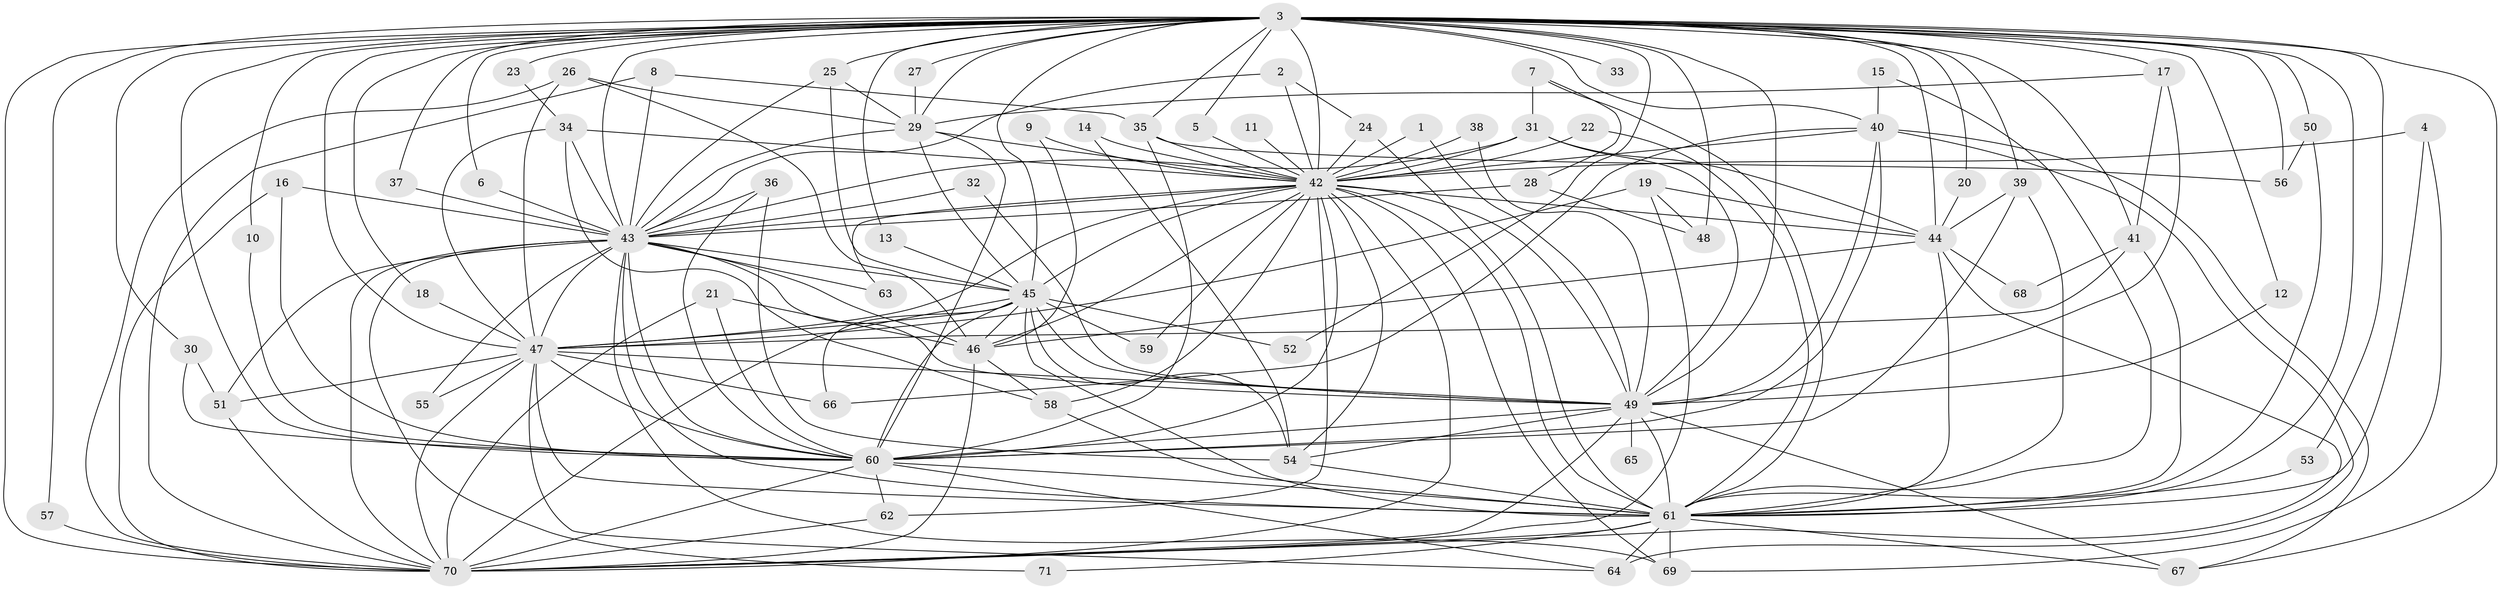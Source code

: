 // original degree distribution, {33: 0.007042253521126761, 21: 0.014084507042253521, 17: 0.007042253521126761, 28: 0.007042253521126761, 20: 0.02112676056338028, 39: 0.007042253521126761, 30: 0.007042253521126761, 3: 0.2605633802816901, 6: 0.007042253521126761, 2: 0.5211267605633803, 7: 0.014084507042253521, 4: 0.07042253521126761, 5: 0.035211267605633804, 8: 0.014084507042253521, 9: 0.007042253521126761}
// Generated by graph-tools (version 1.1) at 2025/25/03/09/25 03:25:49]
// undirected, 71 vertices, 202 edges
graph export_dot {
graph [start="1"]
  node [color=gray90,style=filled];
  1;
  2;
  3;
  4;
  5;
  6;
  7;
  8;
  9;
  10;
  11;
  12;
  13;
  14;
  15;
  16;
  17;
  18;
  19;
  20;
  21;
  22;
  23;
  24;
  25;
  26;
  27;
  28;
  29;
  30;
  31;
  32;
  33;
  34;
  35;
  36;
  37;
  38;
  39;
  40;
  41;
  42;
  43;
  44;
  45;
  46;
  47;
  48;
  49;
  50;
  51;
  52;
  53;
  54;
  55;
  56;
  57;
  58;
  59;
  60;
  61;
  62;
  63;
  64;
  65;
  66;
  67;
  68;
  69;
  70;
  71;
  1 -- 42 [weight=1.0];
  1 -- 49 [weight=1.0];
  2 -- 24 [weight=1.0];
  2 -- 42 [weight=1.0];
  2 -- 43 [weight=1.0];
  3 -- 5 [weight=1.0];
  3 -- 6 [weight=1.0];
  3 -- 10 [weight=1.0];
  3 -- 12 [weight=1.0];
  3 -- 13 [weight=1.0];
  3 -- 17 [weight=1.0];
  3 -- 18 [weight=1.0];
  3 -- 20 [weight=1.0];
  3 -- 23 [weight=1.0];
  3 -- 25 [weight=1.0];
  3 -- 27 [weight=1.0];
  3 -- 29 [weight=1.0];
  3 -- 30 [weight=2.0];
  3 -- 33 [weight=2.0];
  3 -- 35 [weight=1.0];
  3 -- 37 [weight=1.0];
  3 -- 39 [weight=2.0];
  3 -- 40 [weight=1.0];
  3 -- 41 [weight=1.0];
  3 -- 42 [weight=3.0];
  3 -- 43 [weight=2.0];
  3 -- 44 [weight=1.0];
  3 -- 45 [weight=2.0];
  3 -- 47 [weight=2.0];
  3 -- 48 [weight=2.0];
  3 -- 49 [weight=2.0];
  3 -- 50 [weight=1.0];
  3 -- 52 [weight=1.0];
  3 -- 53 [weight=1.0];
  3 -- 56 [weight=1.0];
  3 -- 57 [weight=1.0];
  3 -- 60 [weight=3.0];
  3 -- 61 [weight=3.0];
  3 -- 67 [weight=1.0];
  3 -- 70 [weight=2.0];
  4 -- 42 [weight=1.0];
  4 -- 61 [weight=1.0];
  4 -- 69 [weight=1.0];
  5 -- 42 [weight=1.0];
  6 -- 43 [weight=1.0];
  7 -- 28 [weight=1.0];
  7 -- 31 [weight=1.0];
  7 -- 61 [weight=1.0];
  8 -- 35 [weight=1.0];
  8 -- 43 [weight=1.0];
  8 -- 70 [weight=1.0];
  9 -- 42 [weight=1.0];
  9 -- 46 [weight=1.0];
  10 -- 60 [weight=1.0];
  11 -- 42 [weight=1.0];
  12 -- 49 [weight=1.0];
  13 -- 45 [weight=1.0];
  14 -- 42 [weight=1.0];
  14 -- 54 [weight=1.0];
  15 -- 40 [weight=1.0];
  15 -- 61 [weight=1.0];
  16 -- 43 [weight=1.0];
  16 -- 60 [weight=1.0];
  16 -- 70 [weight=1.0];
  17 -- 29 [weight=1.0];
  17 -- 41 [weight=1.0];
  17 -- 49 [weight=1.0];
  18 -- 47 [weight=1.0];
  19 -- 44 [weight=1.0];
  19 -- 47 [weight=1.0];
  19 -- 48 [weight=1.0];
  19 -- 70 [weight=1.0];
  20 -- 44 [weight=1.0];
  21 -- 46 [weight=1.0];
  21 -- 60 [weight=1.0];
  21 -- 70 [weight=1.0];
  22 -- 42 [weight=1.0];
  22 -- 61 [weight=1.0];
  23 -- 34 [weight=1.0];
  24 -- 42 [weight=1.0];
  24 -- 61 [weight=1.0];
  25 -- 29 [weight=1.0];
  25 -- 43 [weight=1.0];
  25 -- 45 [weight=1.0];
  26 -- 29 [weight=1.0];
  26 -- 46 [weight=1.0];
  26 -- 47 [weight=1.0];
  26 -- 70 [weight=1.0];
  27 -- 29 [weight=1.0];
  28 -- 43 [weight=1.0];
  28 -- 48 [weight=1.0];
  29 -- 42 [weight=1.0];
  29 -- 43 [weight=1.0];
  29 -- 45 [weight=1.0];
  29 -- 60 [weight=1.0];
  30 -- 51 [weight=1.0];
  30 -- 60 [weight=1.0];
  31 -- 42 [weight=1.0];
  31 -- 43 [weight=1.0];
  31 -- 44 [weight=1.0];
  31 -- 49 [weight=1.0];
  32 -- 43 [weight=1.0];
  32 -- 49 [weight=1.0];
  34 -- 42 [weight=1.0];
  34 -- 43 [weight=1.0];
  34 -- 47 [weight=1.0];
  34 -- 58 [weight=1.0];
  35 -- 42 [weight=1.0];
  35 -- 56 [weight=1.0];
  35 -- 60 [weight=2.0];
  36 -- 43 [weight=1.0];
  36 -- 54 [weight=1.0];
  36 -- 60 [weight=1.0];
  37 -- 43 [weight=1.0];
  38 -- 42 [weight=1.0];
  38 -- 49 [weight=1.0];
  39 -- 44 [weight=1.0];
  39 -- 60 [weight=1.0];
  39 -- 61 [weight=1.0];
  40 -- 42 [weight=1.0];
  40 -- 49 [weight=1.0];
  40 -- 60 [weight=1.0];
  40 -- 64 [weight=1.0];
  40 -- 66 [weight=1.0];
  40 -- 67 [weight=1.0];
  41 -- 47 [weight=1.0];
  41 -- 61 [weight=1.0];
  41 -- 68 [weight=1.0];
  42 -- 43 [weight=2.0];
  42 -- 44 [weight=1.0];
  42 -- 45 [weight=1.0];
  42 -- 46 [weight=1.0];
  42 -- 47 [weight=1.0];
  42 -- 49 [weight=1.0];
  42 -- 54 [weight=1.0];
  42 -- 58 [weight=1.0];
  42 -- 59 [weight=1.0];
  42 -- 60 [weight=3.0];
  42 -- 61 [weight=1.0];
  42 -- 62 [weight=2.0];
  42 -- 63 [weight=2.0];
  42 -- 69 [weight=1.0];
  42 -- 70 [weight=1.0];
  43 -- 45 [weight=1.0];
  43 -- 46 [weight=1.0];
  43 -- 47 [weight=1.0];
  43 -- 49 [weight=1.0];
  43 -- 51 [weight=1.0];
  43 -- 55 [weight=1.0];
  43 -- 60 [weight=1.0];
  43 -- 61 [weight=2.0];
  43 -- 63 [weight=1.0];
  43 -- 69 [weight=1.0];
  43 -- 70 [weight=1.0];
  43 -- 71 [weight=1.0];
  44 -- 46 [weight=1.0];
  44 -- 61 [weight=1.0];
  44 -- 68 [weight=1.0];
  44 -- 70 [weight=1.0];
  45 -- 46 [weight=1.0];
  45 -- 47 [weight=1.0];
  45 -- 49 [weight=1.0];
  45 -- 52 [weight=1.0];
  45 -- 54 [weight=1.0];
  45 -- 59 [weight=1.0];
  45 -- 60 [weight=1.0];
  45 -- 61 [weight=1.0];
  45 -- 66 [weight=1.0];
  45 -- 70 [weight=1.0];
  46 -- 58 [weight=1.0];
  46 -- 70 [weight=1.0];
  47 -- 49 [weight=1.0];
  47 -- 51 [weight=1.0];
  47 -- 55 [weight=1.0];
  47 -- 60 [weight=3.0];
  47 -- 61 [weight=1.0];
  47 -- 64 [weight=1.0];
  47 -- 66 [weight=1.0];
  47 -- 70 [weight=1.0];
  49 -- 54 [weight=2.0];
  49 -- 60 [weight=2.0];
  49 -- 61 [weight=1.0];
  49 -- 65 [weight=2.0];
  49 -- 67 [weight=1.0];
  49 -- 70 [weight=1.0];
  50 -- 56 [weight=1.0];
  50 -- 61 [weight=1.0];
  51 -- 70 [weight=1.0];
  53 -- 61 [weight=1.0];
  54 -- 61 [weight=1.0];
  57 -- 70 [weight=1.0];
  58 -- 61 [weight=1.0];
  60 -- 61 [weight=2.0];
  60 -- 62 [weight=1.0];
  60 -- 64 [weight=1.0];
  60 -- 70 [weight=2.0];
  61 -- 64 [weight=2.0];
  61 -- 67 [weight=1.0];
  61 -- 69 [weight=1.0];
  61 -- 70 [weight=1.0];
  61 -- 71 [weight=1.0];
  62 -- 70 [weight=1.0];
}
